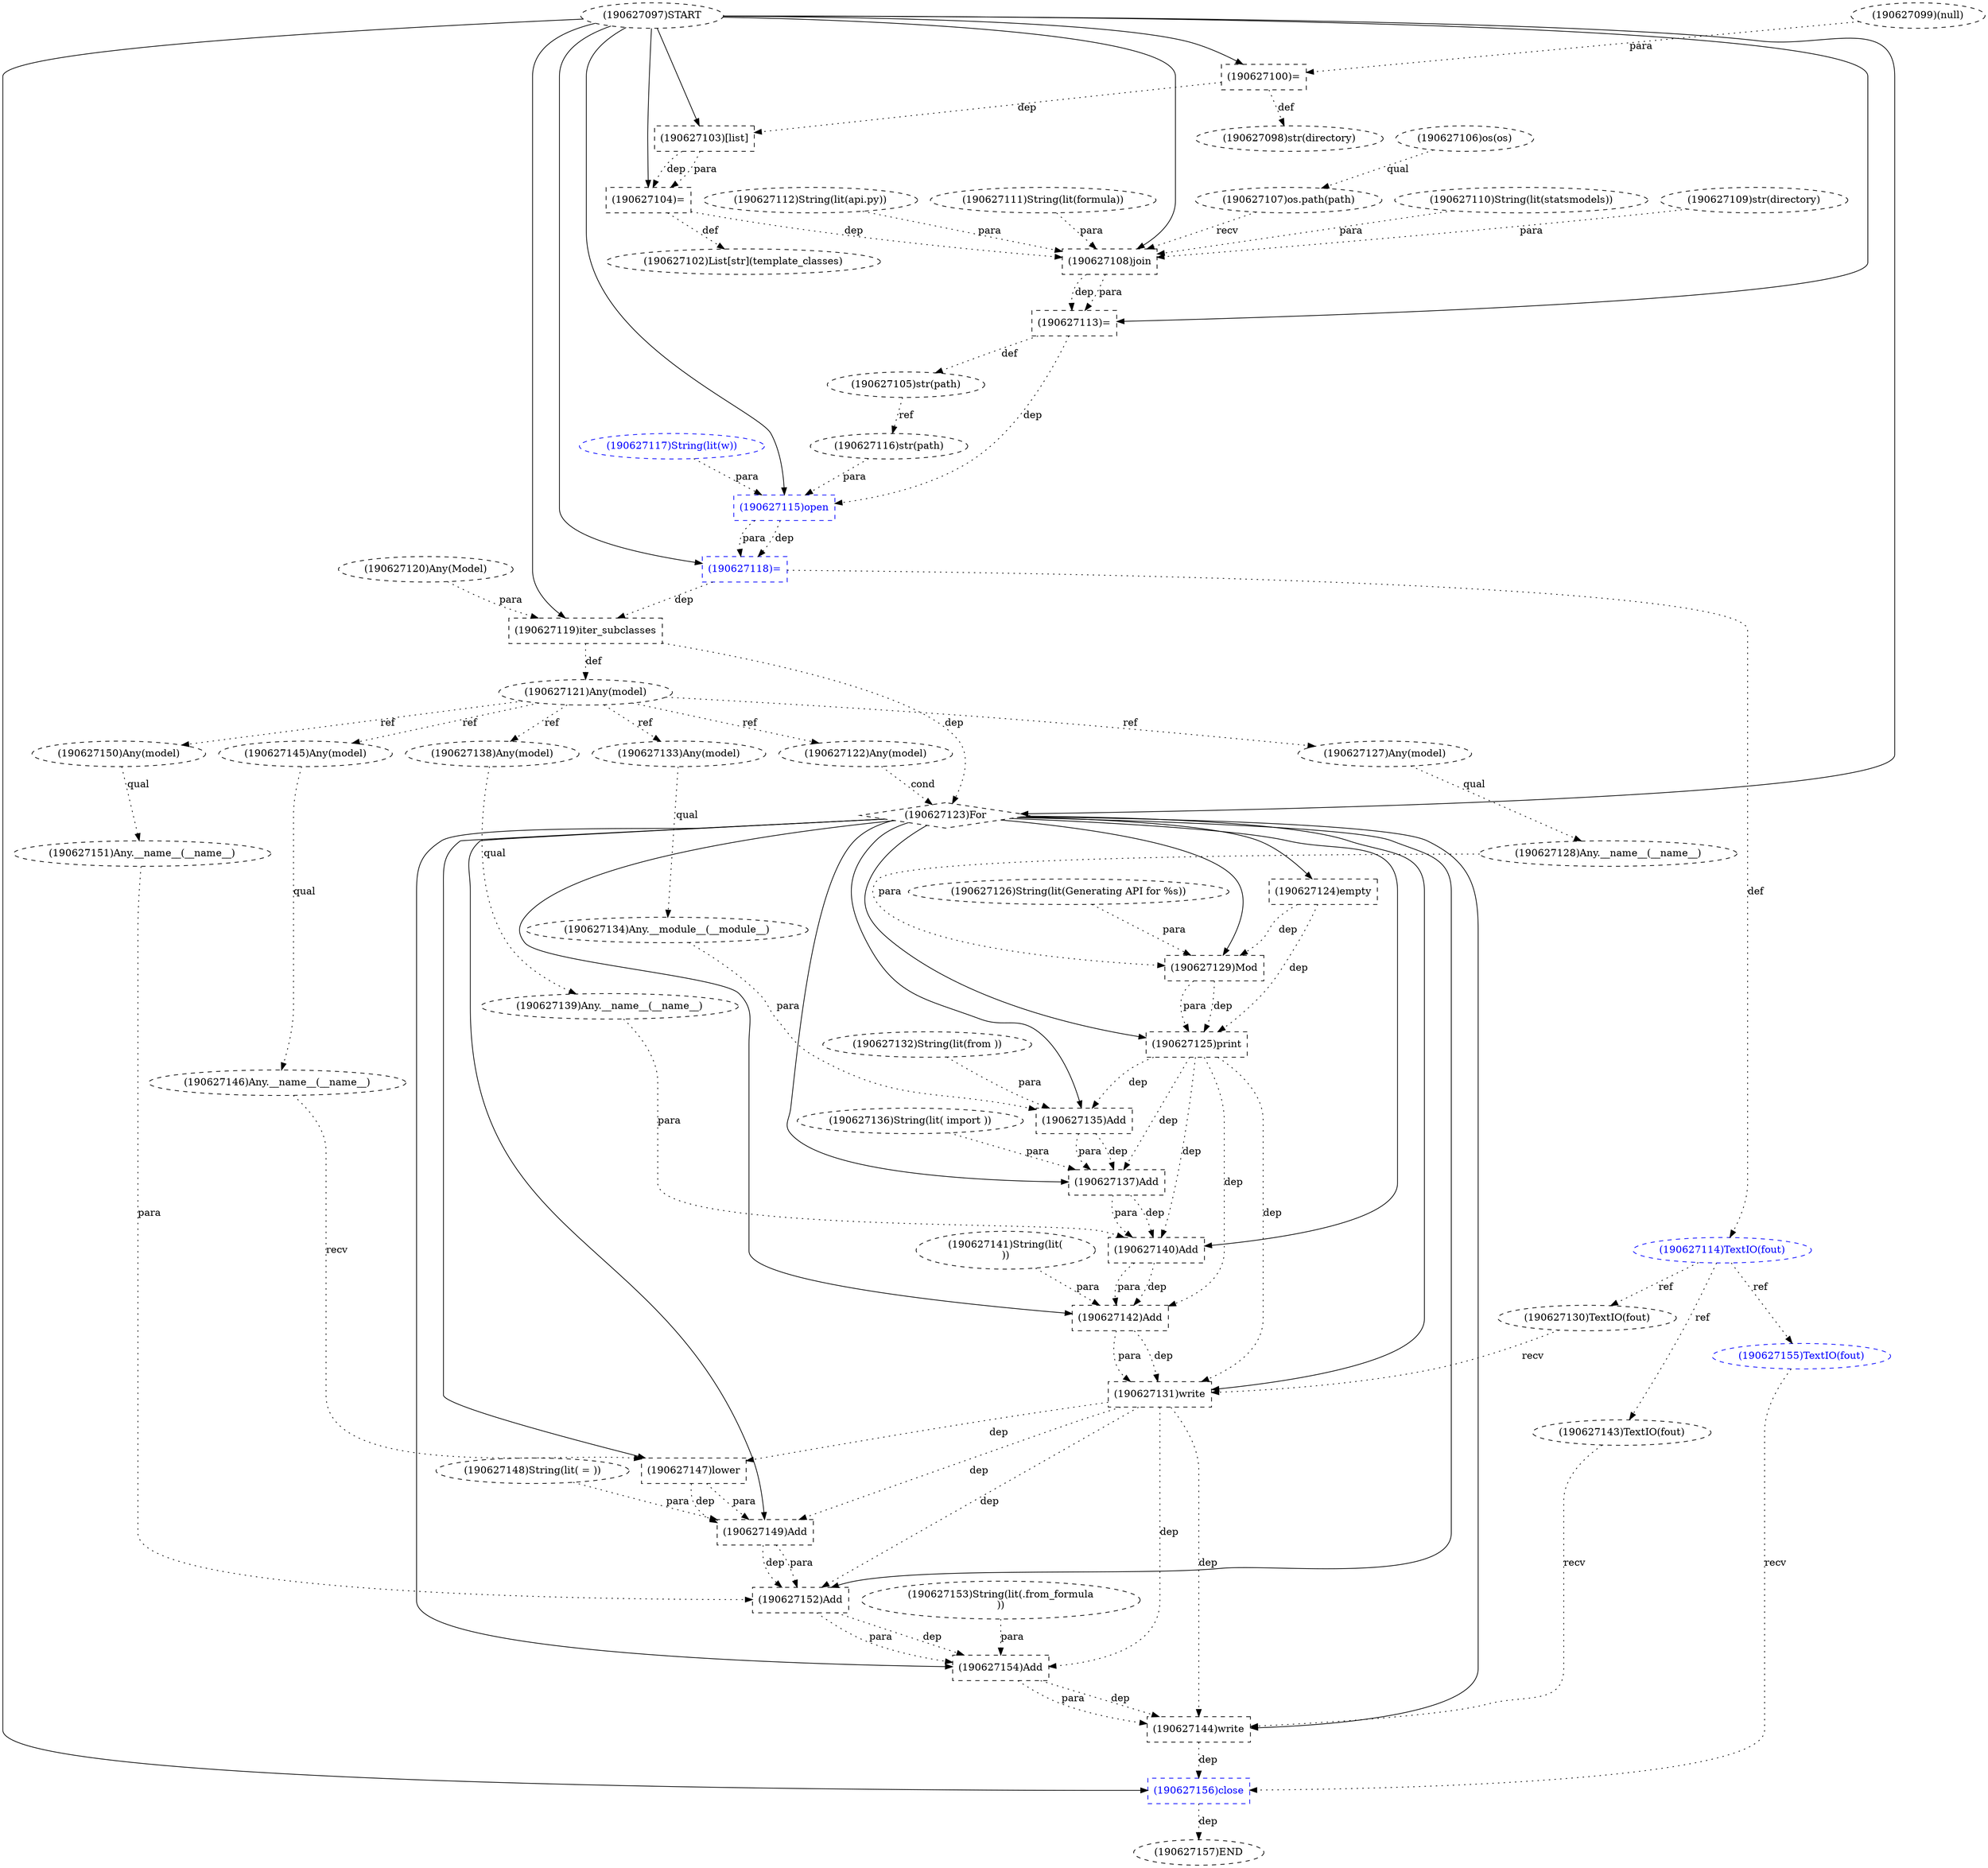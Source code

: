 digraph G {
1 [label="(190627106)os(os)" shape=ellipse style=dashed]
2 [label="(190627110)String(lit(statsmodels))" shape=ellipse style=dashed]
3 [label="(190627137)Add" shape=box style=dashed]
4 [label="(190627153)String(lit(.from_formula
))" shape=ellipse style=dashed]
5 [label="(190627134)Any.__module__(__module__)" shape=ellipse style=dashed]
6 [label="(190627157)END" style=dashed]
7 [label="(190627149)Add" shape=box style=dashed]
8 [label="(190627126)String(lit(Generating API for %s))" shape=ellipse style=dashed]
9 [label="(190627097)START" style=dashed]
10 [label="(190627115)open" shape=box style=dashed color=blue fontcolor=blue]
11 [label="(190627139)Any.__name__(__name__)" shape=ellipse style=dashed]
12 [label="(190627146)Any.__name__(__name__)" shape=ellipse style=dashed]
13 [label="(190627127)Any(model)" shape=ellipse style=dashed]
14 [label="(190627138)Any(model)" shape=ellipse style=dashed]
15 [label="(190627104)=" shape=box style=dashed]
16 [label="(190627118)=" shape=box style=dashed color=blue fontcolor=blue]
17 [label="(190627141)String(lit(
))" shape=ellipse style=dashed]
18 [label="(190627155)TextIO(fout)" shape=ellipse style=dashed color=blue fontcolor=blue]
19 [label="(190627100)=" shape=box style=dashed]
20 [label="(190627124)empty" shape=box style=dashed]
21 [label="(190627145)Any(model)" shape=ellipse style=dashed]
22 [label="(190627130)TextIO(fout)" shape=ellipse style=dashed]
23 [label="(190627123)For" shape=diamond style=dashed]
24 [label="(190627109)str(directory)" shape=ellipse style=dashed]
25 [label="(190627108)join" shape=box style=dashed]
26 [label="(190627135)Add" shape=box style=dashed]
27 [label="(190627107)os.path(path)" shape=ellipse style=dashed]
28 [label="(190627148)String(lit( = ))" shape=ellipse style=dashed]
29 [label="(190627128)Any.__name__(__name__)" shape=ellipse style=dashed]
30 [label="(190627121)Any(model)" shape=ellipse style=dashed]
31 [label="(190627103)[list]" shape=box style=dashed]
32 [label="(190627140)Add" shape=box style=dashed]
33 [label="(190627098)str(directory)" shape=ellipse style=dashed]
34 [label="(190627150)Any(model)" shape=ellipse style=dashed]
35 [label="(190627105)str(path)" shape=ellipse style=dashed]
36 [label="(190627154)Add" shape=box style=dashed]
37 [label="(190627122)Any(model)" shape=ellipse style=dashed]
38 [label="(190627143)TextIO(fout)" shape=ellipse style=dashed]
39 [label="(190627116)str(path)" shape=ellipse style=dashed]
40 [label="(190627114)TextIO(fout)" shape=ellipse style=dashed color=blue fontcolor=blue]
41 [label="(190627132)String(lit(from ))" shape=ellipse style=dashed]
42 [label="(190627112)String(lit(api.py))" shape=ellipse style=dashed]
43 [label="(190627152)Add" shape=box style=dashed]
44 [label="(190627125)print" shape=box style=dashed]
45 [label="(190627113)=" shape=box style=dashed]
46 [label="(190627144)write" shape=box style=dashed]
47 [label="(190627120)Any(Model)" shape=ellipse style=dashed]
48 [label="(190627111)String(lit(formula))" shape=ellipse style=dashed]
49 [label="(190627119)iter_subclasses" shape=box style=dashed]
50 [label="(190627147)lower" shape=box style=dashed]
51 [label="(190627129)Mod" shape=box style=dashed]
52 [label="(190627102)List[str](template_classes)" shape=ellipse style=dashed]
53 [label="(190627117)String(lit(w))" shape=ellipse style=dashed color=blue fontcolor=blue]
54 [label="(190627133)Any(model)" shape=ellipse style=dashed]
55 [label="(190627136)String(lit( import ))" shape=ellipse style=dashed]
56 [label="(190627151)Any.__name__(__name__)" shape=ellipse style=dashed]
57 [label="(190627131)write" shape=box style=dashed]
58 [label="(190627099)(null)" shape=ellipse style=dashed]
59 [label="(190627156)close" shape=box style=dashed color=blue fontcolor=blue]
60 [label="(190627142)Add" shape=box style=dashed]
23 -> 3 [label="" style=solid];
26 -> 3 [label="dep" style=dotted];
26 -> 3 [label="para" style=dotted];
55 -> 3 [label="para" style=dotted];
44 -> 3 [label="dep" style=dotted];
54 -> 5 [label="qual" style=dotted];
59 -> 6 [label="dep" style=dotted];
23 -> 7 [label="" style=solid];
50 -> 7 [label="dep" style=dotted];
50 -> 7 [label="para" style=dotted];
28 -> 7 [label="para" style=dotted];
57 -> 7 [label="dep" style=dotted];
9 -> 10 [label="" style=solid];
39 -> 10 [label="para" style=dotted];
53 -> 10 [label="para" style=dotted];
45 -> 10 [label="dep" style=dotted];
14 -> 11 [label="qual" style=dotted];
21 -> 12 [label="qual" style=dotted];
30 -> 13 [label="ref" style=dotted];
30 -> 14 [label="ref" style=dotted];
9 -> 15 [label="" style=solid];
31 -> 15 [label="dep" style=dotted];
31 -> 15 [label="para" style=dotted];
9 -> 16 [label="" style=solid];
10 -> 16 [label="dep" style=dotted];
10 -> 16 [label="para" style=dotted];
40 -> 18 [label="ref" style=dotted];
9 -> 19 [label="" style=solid];
58 -> 19 [label="para" style=dotted];
23 -> 20 [label="" style=solid];
30 -> 21 [label="ref" style=dotted];
40 -> 22 [label="ref" style=dotted];
9 -> 23 [label="" style=solid];
49 -> 23 [label="dep" style=dotted];
37 -> 23 [label="cond" style=dotted];
9 -> 25 [label="" style=solid];
27 -> 25 [label="recv" style=dotted];
24 -> 25 [label="para" style=dotted];
2 -> 25 [label="para" style=dotted];
48 -> 25 [label="para" style=dotted];
42 -> 25 [label="para" style=dotted];
15 -> 25 [label="dep" style=dotted];
23 -> 26 [label="" style=solid];
41 -> 26 [label="para" style=dotted];
5 -> 26 [label="para" style=dotted];
44 -> 26 [label="dep" style=dotted];
1 -> 27 [label="qual" style=dotted];
13 -> 29 [label="qual" style=dotted];
49 -> 30 [label="def" style=dotted];
9 -> 31 [label="" style=solid];
19 -> 31 [label="dep" style=dotted];
23 -> 32 [label="" style=solid];
3 -> 32 [label="dep" style=dotted];
3 -> 32 [label="para" style=dotted];
11 -> 32 [label="para" style=dotted];
44 -> 32 [label="dep" style=dotted];
19 -> 33 [label="def" style=dotted];
30 -> 34 [label="ref" style=dotted];
45 -> 35 [label="def" style=dotted];
23 -> 36 [label="" style=solid];
43 -> 36 [label="dep" style=dotted];
43 -> 36 [label="para" style=dotted];
4 -> 36 [label="para" style=dotted];
57 -> 36 [label="dep" style=dotted];
30 -> 37 [label="ref" style=dotted];
40 -> 38 [label="ref" style=dotted];
35 -> 39 [label="ref" style=dotted];
16 -> 40 [label="def" style=dotted];
23 -> 43 [label="" style=solid];
7 -> 43 [label="dep" style=dotted];
7 -> 43 [label="para" style=dotted];
56 -> 43 [label="para" style=dotted];
57 -> 43 [label="dep" style=dotted];
23 -> 44 [label="" style=solid];
51 -> 44 [label="dep" style=dotted];
51 -> 44 [label="para" style=dotted];
20 -> 44 [label="dep" style=dotted];
9 -> 45 [label="" style=solid];
25 -> 45 [label="dep" style=dotted];
25 -> 45 [label="para" style=dotted];
23 -> 46 [label="" style=solid];
38 -> 46 [label="recv" style=dotted];
36 -> 46 [label="dep" style=dotted];
36 -> 46 [label="para" style=dotted];
57 -> 46 [label="dep" style=dotted];
9 -> 49 [label="" style=solid];
47 -> 49 [label="para" style=dotted];
16 -> 49 [label="dep" style=dotted];
23 -> 50 [label="" style=solid];
12 -> 50 [label="recv" style=dotted];
57 -> 50 [label="dep" style=dotted];
23 -> 51 [label="" style=solid];
8 -> 51 [label="para" style=dotted];
29 -> 51 [label="para" style=dotted];
20 -> 51 [label="dep" style=dotted];
15 -> 52 [label="def" style=dotted];
30 -> 54 [label="ref" style=dotted];
34 -> 56 [label="qual" style=dotted];
23 -> 57 [label="" style=solid];
22 -> 57 [label="recv" style=dotted];
60 -> 57 [label="dep" style=dotted];
60 -> 57 [label="para" style=dotted];
44 -> 57 [label="dep" style=dotted];
9 -> 59 [label="" style=solid];
18 -> 59 [label="recv" style=dotted];
46 -> 59 [label="dep" style=dotted];
23 -> 60 [label="" style=solid];
32 -> 60 [label="dep" style=dotted];
32 -> 60 [label="para" style=dotted];
17 -> 60 [label="para" style=dotted];
44 -> 60 [label="dep" style=dotted];
}